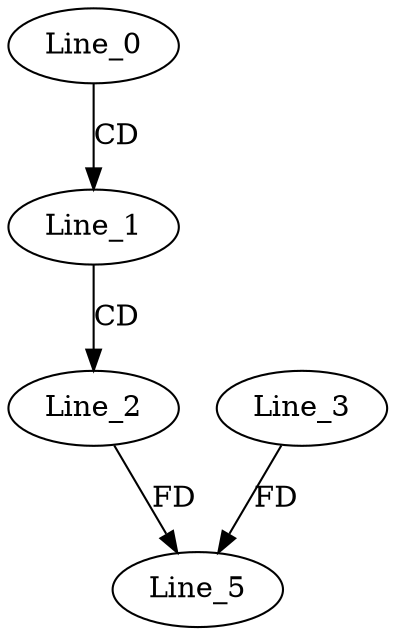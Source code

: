 digraph G {
  Line_0;
  Line_1;
  Line_2;
  Line_5;
  Line_3;
  Line_0 -> Line_1 [ label="CD" ];
  Line_1 -> Line_2 [ label="CD" ];
  Line_2 -> Line_5 [ label="FD" ];
  Line_3 -> Line_5 [ label="FD" ];
}
